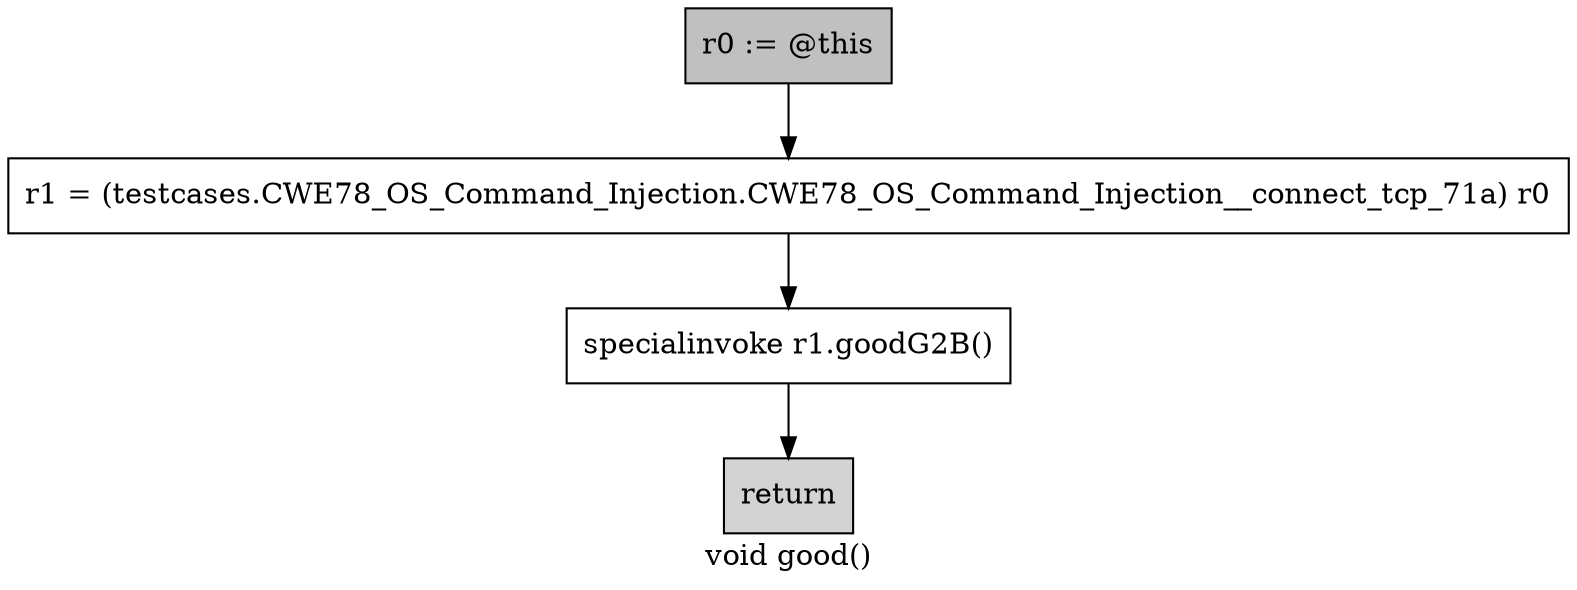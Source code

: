 digraph "void good()" {
    label="void good()";
    node [shape=box];
    "0" [style=filled,fillcolor=gray,label="r0 := @this",];
    "1" [label="r1 = (testcases.CWE78_OS_Command_Injection.CWE78_OS_Command_Injection__connect_tcp_71a) r0",];
    "0"->"1";
    "2" [label="specialinvoke r1.goodG2B()",];
    "1"->"2";
    "3" [style=filled,fillcolor=lightgray,label="return",];
    "2"->"3";
}
